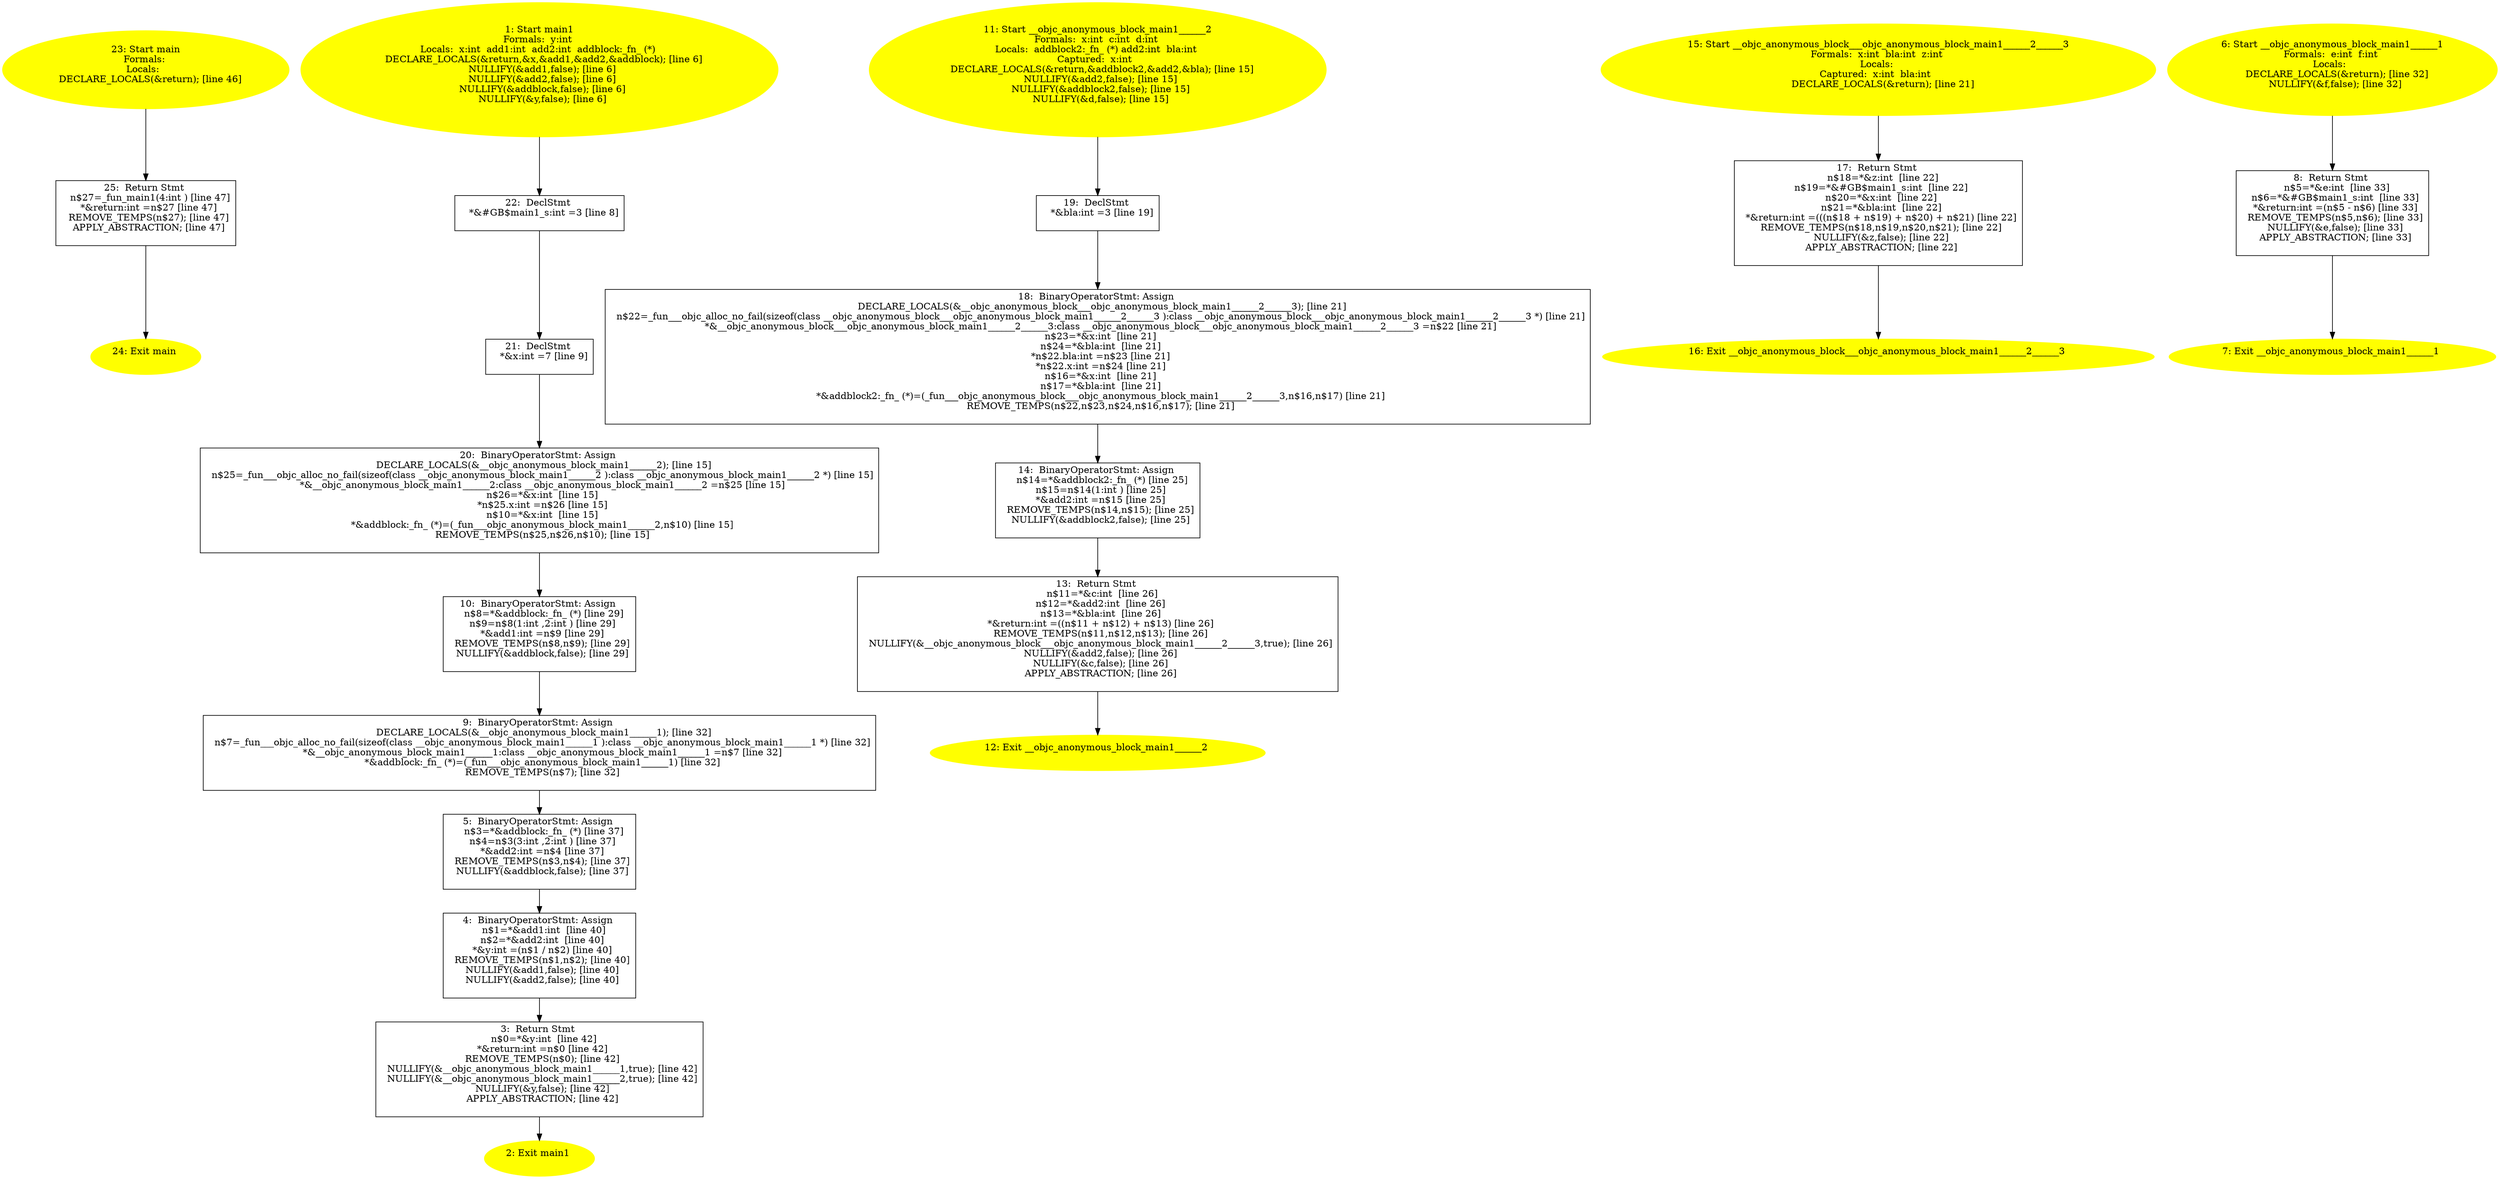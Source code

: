 digraph iCFG {
25 [label="25:  Return Stmt \n   n$27=_fun_main1(4:int ) [line 47]\n  *&return:int =n$27 [line 47]\n  REMOVE_TEMPS(n$27); [line 47]\n  APPLY_ABSTRACTION; [line 47]\n " shape="box"]
	

	 25 -> 24 ;
24 [label="24: Exit main \n  " color=yellow style=filled]
	

23 [label="23: Start main\nFormals: \nLocals:  \n   DECLARE_LOCALS(&return); [line 46]\n " color=yellow style=filled]
	

	 23 -> 25 ;
22 [label="22:  DeclStmt \n   *&#GB$main1_s:int =3 [line 8]\n " shape="box"]
	

	 22 -> 21 ;
21 [label="21:  DeclStmt \n   *&x:int =7 [line 9]\n " shape="box"]
	

	 21 -> 20 ;
20 [label="20:  BinaryOperatorStmt: Assign \n   DECLARE_LOCALS(&__objc_anonymous_block_main1______2); [line 15]\n  n$25=_fun___objc_alloc_no_fail(sizeof(class __objc_anonymous_block_main1______2 ):class __objc_anonymous_block_main1______2 *) [line 15]\n  *&__objc_anonymous_block_main1______2:class __objc_anonymous_block_main1______2 =n$25 [line 15]\n  n$26=*&x:int  [line 15]\n  *n$25.x:int =n$26 [line 15]\n  n$10=*&x:int  [line 15]\n  *&addblock:_fn_ (*)=(_fun___objc_anonymous_block_main1______2,n$10) [line 15]\n  REMOVE_TEMPS(n$25,n$26,n$10); [line 15]\n " shape="box"]
	

	 20 -> 10 ;
19 [label="19:  DeclStmt \n   *&bla:int =3 [line 19]\n " shape="box"]
	

	 19 -> 18 ;
18 [label="18:  BinaryOperatorStmt: Assign \n   DECLARE_LOCALS(&__objc_anonymous_block___objc_anonymous_block_main1______2______3); [line 21]\n  n$22=_fun___objc_alloc_no_fail(sizeof(class __objc_anonymous_block___objc_anonymous_block_main1______2______3 ):class __objc_anonymous_block___objc_anonymous_block_main1______2______3 *) [line 21]\n  *&__objc_anonymous_block___objc_anonymous_block_main1______2______3:class __objc_anonymous_block___objc_anonymous_block_main1______2______3 =n$22 [line 21]\n  n$23=*&x:int  [line 21]\n  n$24=*&bla:int  [line 21]\n  *n$22.bla:int =n$23 [line 21]\n  *n$22.x:int =n$24 [line 21]\n  n$16=*&x:int  [line 21]\n  n$17=*&bla:int  [line 21]\n  *&addblock2:_fn_ (*)=(_fun___objc_anonymous_block___objc_anonymous_block_main1______2______3,n$16,n$17) [line 21]\n  REMOVE_TEMPS(n$22,n$23,n$24,n$16,n$17); [line 21]\n " shape="box"]
	

	 18 -> 14 ;
17 [label="17:  Return Stmt \n   n$18=*&z:int  [line 22]\n  n$19=*&#GB$main1_s:int  [line 22]\n  n$20=*&x:int  [line 22]\n  n$21=*&bla:int  [line 22]\n  *&return:int =(((n$18 + n$19) + n$20) + n$21) [line 22]\n  REMOVE_TEMPS(n$18,n$19,n$20,n$21); [line 22]\n  NULLIFY(&z,false); [line 22]\n  APPLY_ABSTRACTION; [line 22]\n " shape="box"]
	

	 17 -> 16 ;
16 [label="16: Exit __objc_anonymous_block___objc_anonymous_block_main1______2______3 \n  " color=yellow style=filled]
	

15 [label="15: Start __objc_anonymous_block___objc_anonymous_block_main1______2______3\nFormals:  x:int  bla:int  z:int \nLocals: \nCaptured:  x:int  bla:int  \n   DECLARE_LOCALS(&return); [line 21]\n " color=yellow style=filled]
	

	 15 -> 17 ;
14 [label="14:  BinaryOperatorStmt: Assign \n   n$14=*&addblock2:_fn_ (*) [line 25]\n  n$15=n$14(1:int ) [line 25]\n  *&add2:int =n$15 [line 25]\n  REMOVE_TEMPS(n$14,n$15); [line 25]\n  NULLIFY(&addblock2,false); [line 25]\n " shape="box"]
	

	 14 -> 13 ;
13 [label="13:  Return Stmt \n   n$11=*&c:int  [line 26]\n  n$12=*&add2:int  [line 26]\n  n$13=*&bla:int  [line 26]\n  *&return:int =((n$11 + n$12) + n$13) [line 26]\n  REMOVE_TEMPS(n$11,n$12,n$13); [line 26]\n  NULLIFY(&__objc_anonymous_block___objc_anonymous_block_main1______2______3,true); [line 26]\n  NULLIFY(&add2,false); [line 26]\n  NULLIFY(&c,false); [line 26]\n  APPLY_ABSTRACTION; [line 26]\n " shape="box"]
	

	 13 -> 12 ;
12 [label="12: Exit __objc_anonymous_block_main1______2 \n  " color=yellow style=filled]
	

11 [label="11: Start __objc_anonymous_block_main1______2\nFormals:  x:int  c:int  d:int \nLocals:  addblock2:_fn_ (*) add2:int  bla:int \nCaptured:  x:int  \n   DECLARE_LOCALS(&return,&addblock2,&add2,&bla); [line 15]\n  NULLIFY(&add2,false); [line 15]\n  NULLIFY(&addblock2,false); [line 15]\n  NULLIFY(&d,false); [line 15]\n " color=yellow style=filled]
	

	 11 -> 19 ;
10 [label="10:  BinaryOperatorStmt: Assign \n   n$8=*&addblock:_fn_ (*) [line 29]\n  n$9=n$8(1:int ,2:int ) [line 29]\n  *&add1:int =n$9 [line 29]\n  REMOVE_TEMPS(n$8,n$9); [line 29]\n  NULLIFY(&addblock,false); [line 29]\n " shape="box"]
	

	 10 -> 9 ;
9 [label="9:  BinaryOperatorStmt: Assign \n   DECLARE_LOCALS(&__objc_anonymous_block_main1______1); [line 32]\n  n$7=_fun___objc_alloc_no_fail(sizeof(class __objc_anonymous_block_main1______1 ):class __objc_anonymous_block_main1______1 *) [line 32]\n  *&__objc_anonymous_block_main1______1:class __objc_anonymous_block_main1______1 =n$7 [line 32]\n  *&addblock:_fn_ (*)=(_fun___objc_anonymous_block_main1______1) [line 32]\n  REMOVE_TEMPS(n$7); [line 32]\n " shape="box"]
	

	 9 -> 5 ;
8 [label="8:  Return Stmt \n   n$5=*&e:int  [line 33]\n  n$6=*&#GB$main1_s:int  [line 33]\n  *&return:int =(n$5 - n$6) [line 33]\n  REMOVE_TEMPS(n$5,n$6); [line 33]\n  NULLIFY(&e,false); [line 33]\n  APPLY_ABSTRACTION; [line 33]\n " shape="box"]
	

	 8 -> 7 ;
7 [label="7: Exit __objc_anonymous_block_main1______1 \n  " color=yellow style=filled]
	

6 [label="6: Start __objc_anonymous_block_main1______1\nFormals:  e:int  f:int \nLocals:  \n   DECLARE_LOCALS(&return); [line 32]\n  NULLIFY(&f,false); [line 32]\n " color=yellow style=filled]
	

	 6 -> 8 ;
5 [label="5:  BinaryOperatorStmt: Assign \n   n$3=*&addblock:_fn_ (*) [line 37]\n  n$4=n$3(3:int ,2:int ) [line 37]\n  *&add2:int =n$4 [line 37]\n  REMOVE_TEMPS(n$3,n$4); [line 37]\n  NULLIFY(&addblock,false); [line 37]\n " shape="box"]
	

	 5 -> 4 ;
4 [label="4:  BinaryOperatorStmt: Assign \n   n$1=*&add1:int  [line 40]\n  n$2=*&add2:int  [line 40]\n  *&y:int =(n$1 / n$2) [line 40]\n  REMOVE_TEMPS(n$1,n$2); [line 40]\n  NULLIFY(&add1,false); [line 40]\n  NULLIFY(&add2,false); [line 40]\n " shape="box"]
	

	 4 -> 3 ;
3 [label="3:  Return Stmt \n   n$0=*&y:int  [line 42]\n  *&return:int =n$0 [line 42]\n  REMOVE_TEMPS(n$0); [line 42]\n  NULLIFY(&__objc_anonymous_block_main1______1,true); [line 42]\n  NULLIFY(&__objc_anonymous_block_main1______2,true); [line 42]\n  NULLIFY(&y,false); [line 42]\n  APPLY_ABSTRACTION; [line 42]\n " shape="box"]
	

	 3 -> 2 ;
2 [label="2: Exit main1 \n  " color=yellow style=filled]
	

1 [label="1: Start main1\nFormals:  y:int \nLocals:  x:int  add1:int  add2:int  addblock:_fn_ (*) \n   DECLARE_LOCALS(&return,&x,&add1,&add2,&addblock); [line 6]\n  NULLIFY(&add1,false); [line 6]\n  NULLIFY(&add2,false); [line 6]\n  NULLIFY(&addblock,false); [line 6]\n  NULLIFY(&y,false); [line 6]\n " color=yellow style=filled]
	

	 1 -> 22 ;
}

